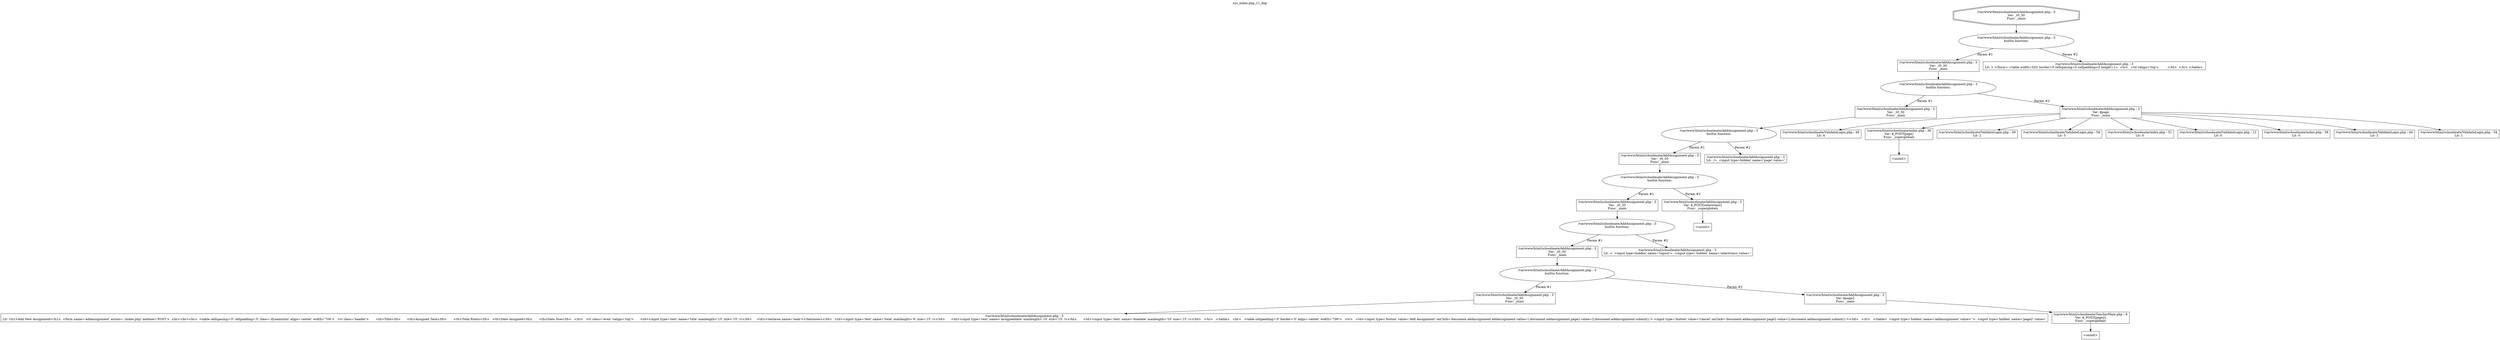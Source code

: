 digraph cfg {
  label="xss_index.php_11_dep";
  labelloc=t;
  n1 [shape=doubleoctagon, label="/var/www/html/schoolmate/AddAssignment.php : 3\nVar: _t0_30\nFunc: _main\n"];
  n2 [shape=ellipse, label="/var/www/html/schoolmate/AddAssignment.php : 3\nbuiltin function:\n.\n"];
  n3 [shape=box, label="/var/www/html/schoolmate/AddAssignment.php : 3\nVar: _t0_30\nFunc: _main\n"];
  n4 [shape=ellipse, label="/var/www/html/schoolmate/AddAssignment.php : 3\nbuiltin function:\n.\n"];
  n5 [shape=box, label="/var/www/html/schoolmate/AddAssignment.php : 3\nVar: _t0_30\nFunc: _main\n"];
  n6 [shape=ellipse, label="/var/www/html/schoolmate/AddAssignment.php : 3\nbuiltin function:\n.\n"];
  n7 [shape=box, label="/var/www/html/schoolmate/AddAssignment.php : 3\nVar: _t0_30\nFunc: _main\n"];
  n8 [shape=ellipse, label="/var/www/html/schoolmate/AddAssignment.php : 3\nbuiltin function:\n.\n"];
  n9 [shape=box, label="/var/www/html/schoolmate/AddAssignment.php : 3\nVar: _t0_30\nFunc: _main\n"];
  n10 [shape=ellipse, label="/var/www/html/schoolmate/AddAssignment.php : 3\nbuiltin function:\n.\n"];
  n11 [shape=box, label="/var/www/html/schoolmate/AddAssignment.php : 3\nVar: _t0_30\nFunc: _main\n"];
  n12 [shape=ellipse, label="/var/www/html/schoolmate/AddAssignment.php : 3\nbuiltin function:\n.\n"];
  n13 [shape=box, label="/var/www/html/schoolmate/AddAssignment.php : 3\nVar: _t0_30\nFunc: _main\n"];
  n14 [shape=box, label="/var/www/html/schoolmate/AddAssignment.php : 3\nLit: <h1>Add New Assignment</h1>  <form name='addassignment' action='./index.php' method='POST'>  <br><br><br>  <table cellspacing='0' cellpadding='5' class='dynamiclist' align='center' width='700'>   <tr class='header'>	<th>Title</th>	<th>Assigned Task</th>	<th>Total Points</th>	<th>Date Assigned</th>	<th>Date Due</th>   </tr>   <tr class='even' valign='top'>	<td><input type='text' name='title' maxlength='15' size='15' /></td>	<td><textarea name='task'></textarea></td>	<td><input type='text' name='total' maxlength='6' size='15' /></td>	<td><input type='text' name='assigneddate' maxlength='10' size='15' /></td>	<td><input type='text' name='duedate' maxlength='10' size='15' /></td>   </tr>   </table>   <br>   <table cellpadding='0' border='0' align='center' width='700'>   <tr>   <td><input type='button' value='Add Assignment' onClick='document.addassignment.addassignment.value=1;document.addassignment.page2.value=2;document.addassignment.submit();'> <input type='button' value='Cancel' onClick='document.addassignment.page2.value=2;document.addassignment.submit();'></td>   </tr>   </table>  <input type='hidden' name='addassignment' value=''>  <input type='hidden' name='page2' value='\n"];
  n15 [shape=box, label="/var/www/html/schoolmate/AddAssignment.php : 3\nVar: $page2\nFunc: _main\n"];
  n16 [shape=box, label="/var/www/html/schoolmate/TeacherMain.php : 8\nVar: $_POST[page2]\nFunc: _superglobals\n"];
  n17 [shape=box, label="<uninit>"];
  n18 [shape=box, label="/var/www/html/schoolmate/AddAssignment.php : 3\nLit: >  <input type=hidden' name='logout'>  <input type='hidden' name='selectclass' value='\n"];
  n19 [shape=box, label="/var/www/html/schoolmate/AddAssignment.php : 3\nVar: $_POST[selectclass]\nFunc: _superglobals\n"];
  n20 [shape=box, label="<uninit>"];
  n21 [shape=box, label="/var/www/html/schoolmate/AddAssignment.php : 3\nLit:  />  <input type=hidden' name='page' value='\n"];
  n22 [shape=box, label="/var/www/html/schoolmate/AddAssignment.php : 3\nVar: $page\nFunc: _main\n"];
  n23 [shape=box, label="/var/www/html/schoolmate/ValidateLogin.php : 49\nLit: 4\n"];
  n24 [shape=box, label="/var/www/html/schoolmate/index.php : 36\nVar: $_POST[page]\nFunc: _superglobals\n"];
  n25 [shape=box, label="<uninit>"];
  n26 [shape=box, label="/var/www/html/schoolmate/ValidateLogin.php : 39\nLit: 2\n"];
  n27 [shape=box, label="/var/www/html/schoolmate/ValidateLogin.php : 54\nLit: 5\n"];
  n28 [shape=box, label="/var/www/html/schoolmate/index.php : 51\nLit: 0\n"];
  n29 [shape=box, label="/var/www/html/schoolmate/ValidateLogin.php : 12\nLit: 0\n"];
  n30 [shape=box, label="/var/www/html/schoolmate/index.php : 39\nLit: 0\n"];
  n31 [shape=box, label="/var/www/html/schoolmate/ValidateLogin.php : 44\nLit: 2\n"];
  n32 [shape=box, label="/var/www/html/schoolmate/ValidateLogin.php : 34\nLit: 1\n"];
  n33 [shape=box, label="/var/www/html/schoolmate/AddAssignment.php : 3\nLit: > </form> <table width=520' border=0 cellspacing=0 cellpadding=0 height=1>  <tr>   <td valign='top'>	&nbsp;   </td>  </tr> </table> \n"];
  n1 -> n2;
  n3 -> n4;
  n5 -> n6;
  n7 -> n8;
  n9 -> n10;
  n11 -> n12;
  n13 -> n14;
  n12 -> n13[label="Param #1"];
  n12 -> n15[label="Param #2"];
  n16 -> n17;
  n15 -> n16;
  n10 -> n11[label="Param #1"];
  n10 -> n18[label="Param #2"];
  n8 -> n9[label="Param #1"];
  n8 -> n19[label="Param #2"];
  n19 -> n20;
  n6 -> n7[label="Param #1"];
  n6 -> n21[label="Param #2"];
  n4 -> n5[label="Param #1"];
  n4 -> n22[label="Param #2"];
  n22 -> n23;
  n22 -> n24;
  n22 -> n26;
  n22 -> n27;
  n22 -> n28;
  n22 -> n29;
  n22 -> n30;
  n22 -> n31;
  n22 -> n32;
  n24 -> n25;
  n2 -> n3[label="Param #1"];
  n2 -> n33[label="Param #2"];
}
